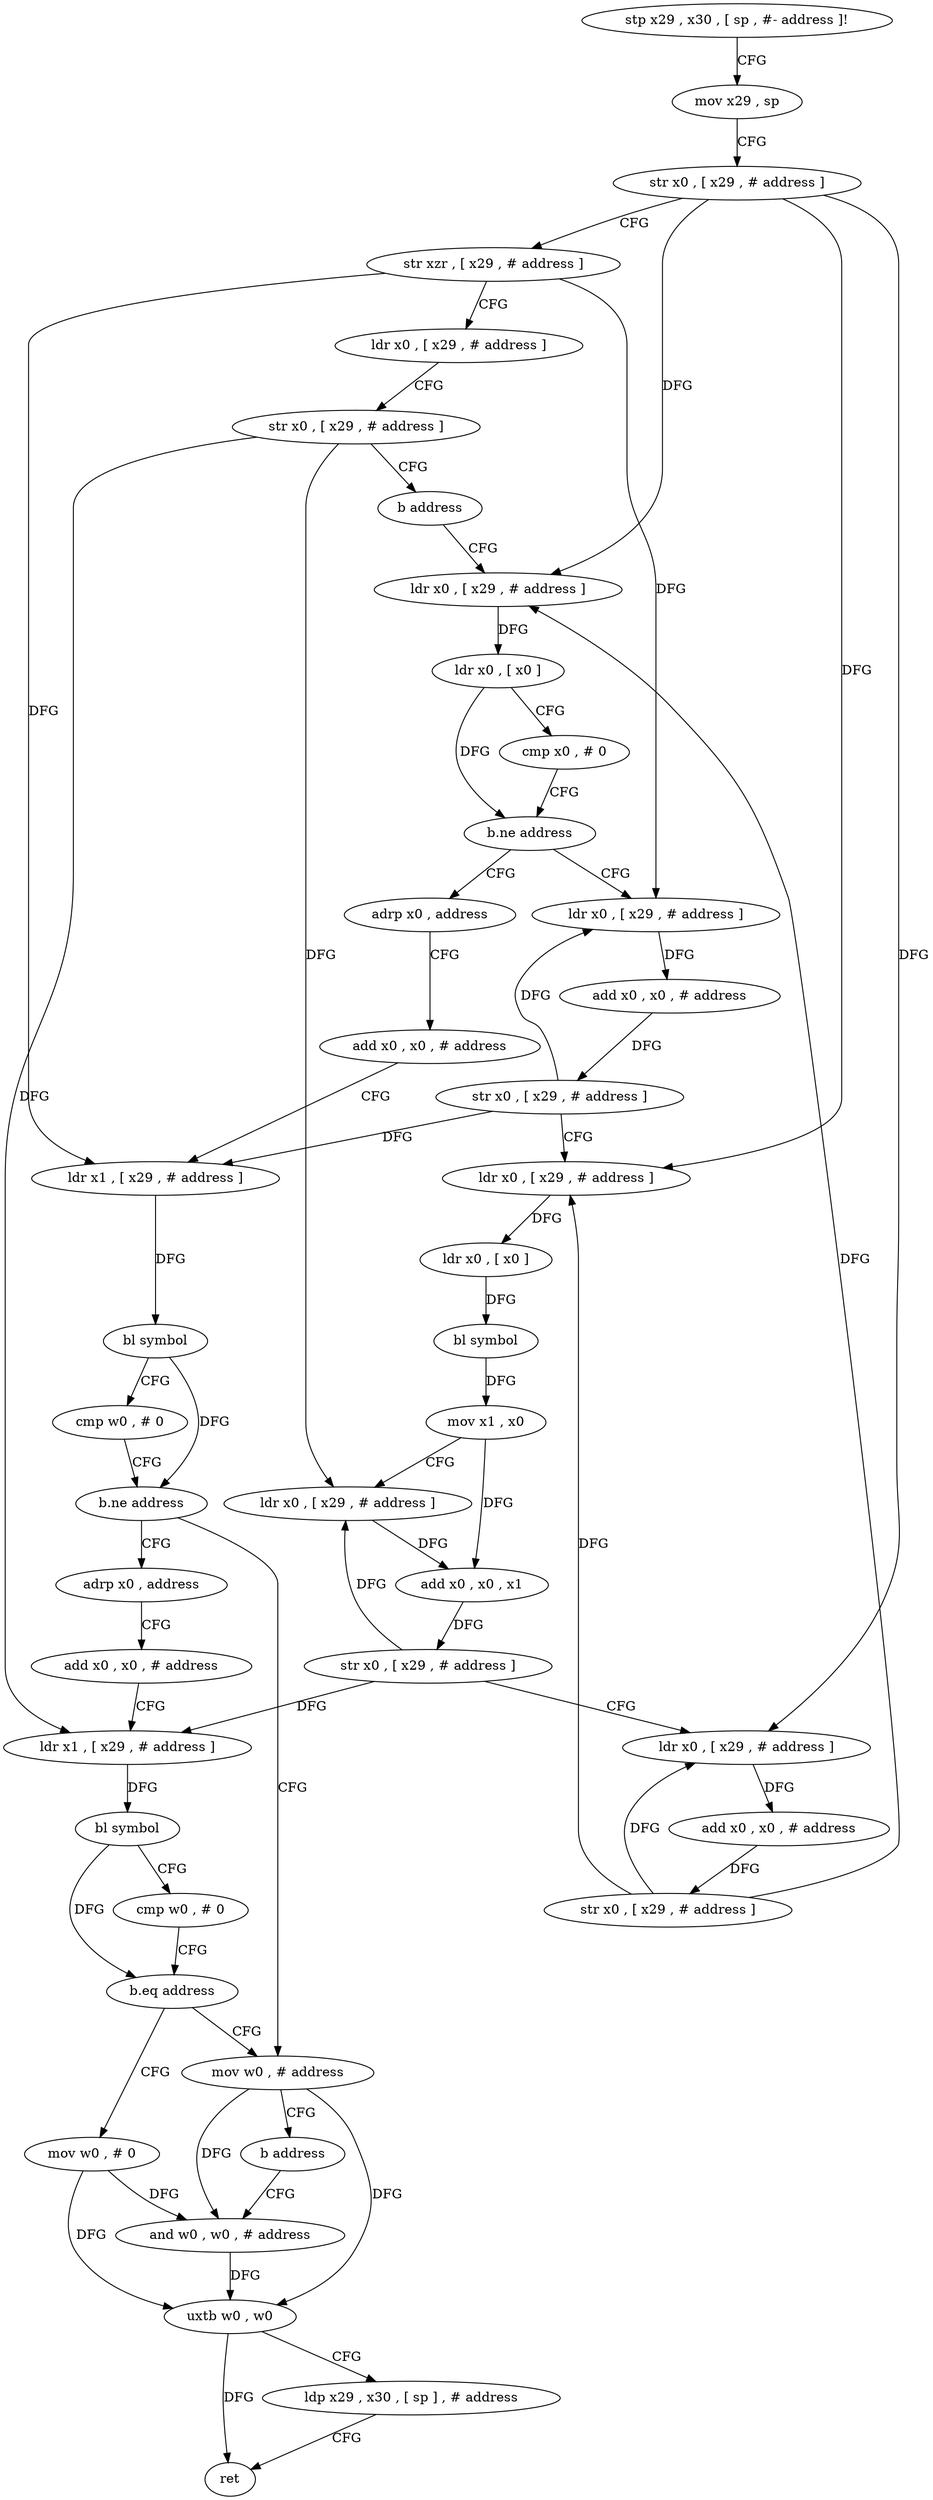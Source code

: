 digraph "func" {
"4287920" [label = "stp x29 , x30 , [ sp , #- address ]!" ]
"4287924" [label = "mov x29 , sp" ]
"4287928" [label = "str x0 , [ x29 , # address ]" ]
"4287932" [label = "str xzr , [ x29 , # address ]" ]
"4287936" [label = "ldr x0 , [ x29 , # address ]" ]
"4287940" [label = "str x0 , [ x29 , # address ]" ]
"4287944" [label = "b address" ]
"4288000" [label = "ldr x0 , [ x29 , # address ]" ]
"4288004" [label = "ldr x0 , [ x0 ]" ]
"4288008" [label = "cmp x0 , # 0" ]
"4288012" [label = "b.ne address" ]
"4287948" [label = "ldr x0 , [ x29 , # address ]" ]
"4288016" [label = "adrp x0 , address" ]
"4287952" [label = "add x0 , x0 , # address" ]
"4287956" [label = "str x0 , [ x29 , # address ]" ]
"4287960" [label = "ldr x0 , [ x29 , # address ]" ]
"4287964" [label = "ldr x0 , [ x0 ]" ]
"4287968" [label = "bl symbol" ]
"4287972" [label = "mov x1 , x0" ]
"4287976" [label = "ldr x0 , [ x29 , # address ]" ]
"4287980" [label = "add x0 , x0 , x1" ]
"4287984" [label = "str x0 , [ x29 , # address ]" ]
"4287988" [label = "ldr x0 , [ x29 , # address ]" ]
"4287992" [label = "add x0 , x0 , # address" ]
"4287996" [label = "str x0 , [ x29 , # address ]" ]
"4288020" [label = "add x0 , x0 , # address" ]
"4288024" [label = "ldr x1 , [ x29 , # address ]" ]
"4288028" [label = "bl symbol" ]
"4288032" [label = "cmp w0 , # 0" ]
"4288036" [label = "b.ne address" ]
"4288064" [label = "mov w0 , # address" ]
"4288040" [label = "adrp x0 , address" ]
"4288068" [label = "b address" ]
"4288076" [label = "and w0 , w0 , # address" ]
"4288044" [label = "add x0 , x0 , # address" ]
"4288048" [label = "ldr x1 , [ x29 , # address ]" ]
"4288052" [label = "bl symbol" ]
"4288056" [label = "cmp w0 , # 0" ]
"4288060" [label = "b.eq address" ]
"4288072" [label = "mov w0 , # 0" ]
"4288080" [label = "uxtb w0 , w0" ]
"4288084" [label = "ldp x29 , x30 , [ sp ] , # address" ]
"4288088" [label = "ret" ]
"4287920" -> "4287924" [ label = "CFG" ]
"4287924" -> "4287928" [ label = "CFG" ]
"4287928" -> "4287932" [ label = "CFG" ]
"4287928" -> "4288000" [ label = "DFG" ]
"4287928" -> "4287960" [ label = "DFG" ]
"4287928" -> "4287988" [ label = "DFG" ]
"4287932" -> "4287936" [ label = "CFG" ]
"4287932" -> "4287948" [ label = "DFG" ]
"4287932" -> "4288024" [ label = "DFG" ]
"4287936" -> "4287940" [ label = "CFG" ]
"4287940" -> "4287944" [ label = "CFG" ]
"4287940" -> "4287976" [ label = "DFG" ]
"4287940" -> "4288048" [ label = "DFG" ]
"4287944" -> "4288000" [ label = "CFG" ]
"4288000" -> "4288004" [ label = "DFG" ]
"4288004" -> "4288008" [ label = "CFG" ]
"4288004" -> "4288012" [ label = "DFG" ]
"4288008" -> "4288012" [ label = "CFG" ]
"4288012" -> "4287948" [ label = "CFG" ]
"4288012" -> "4288016" [ label = "CFG" ]
"4287948" -> "4287952" [ label = "DFG" ]
"4288016" -> "4288020" [ label = "CFG" ]
"4287952" -> "4287956" [ label = "DFG" ]
"4287956" -> "4287960" [ label = "CFG" ]
"4287956" -> "4287948" [ label = "DFG" ]
"4287956" -> "4288024" [ label = "DFG" ]
"4287960" -> "4287964" [ label = "DFG" ]
"4287964" -> "4287968" [ label = "DFG" ]
"4287968" -> "4287972" [ label = "DFG" ]
"4287972" -> "4287976" [ label = "CFG" ]
"4287972" -> "4287980" [ label = "DFG" ]
"4287976" -> "4287980" [ label = "DFG" ]
"4287980" -> "4287984" [ label = "DFG" ]
"4287984" -> "4287988" [ label = "CFG" ]
"4287984" -> "4287976" [ label = "DFG" ]
"4287984" -> "4288048" [ label = "DFG" ]
"4287988" -> "4287992" [ label = "DFG" ]
"4287992" -> "4287996" [ label = "DFG" ]
"4287996" -> "4288000" [ label = "DFG" ]
"4287996" -> "4287960" [ label = "DFG" ]
"4287996" -> "4287988" [ label = "DFG" ]
"4288020" -> "4288024" [ label = "CFG" ]
"4288024" -> "4288028" [ label = "DFG" ]
"4288028" -> "4288032" [ label = "CFG" ]
"4288028" -> "4288036" [ label = "DFG" ]
"4288032" -> "4288036" [ label = "CFG" ]
"4288036" -> "4288064" [ label = "CFG" ]
"4288036" -> "4288040" [ label = "CFG" ]
"4288064" -> "4288068" [ label = "CFG" ]
"4288064" -> "4288076" [ label = "DFG" ]
"4288064" -> "4288080" [ label = "DFG" ]
"4288040" -> "4288044" [ label = "CFG" ]
"4288068" -> "4288076" [ label = "CFG" ]
"4288076" -> "4288080" [ label = "DFG" ]
"4288044" -> "4288048" [ label = "CFG" ]
"4288048" -> "4288052" [ label = "DFG" ]
"4288052" -> "4288056" [ label = "CFG" ]
"4288052" -> "4288060" [ label = "DFG" ]
"4288056" -> "4288060" [ label = "CFG" ]
"4288060" -> "4288072" [ label = "CFG" ]
"4288060" -> "4288064" [ label = "CFG" ]
"4288072" -> "4288076" [ label = "DFG" ]
"4288072" -> "4288080" [ label = "DFG" ]
"4288080" -> "4288084" [ label = "CFG" ]
"4288080" -> "4288088" [ label = "DFG" ]
"4288084" -> "4288088" [ label = "CFG" ]
}
